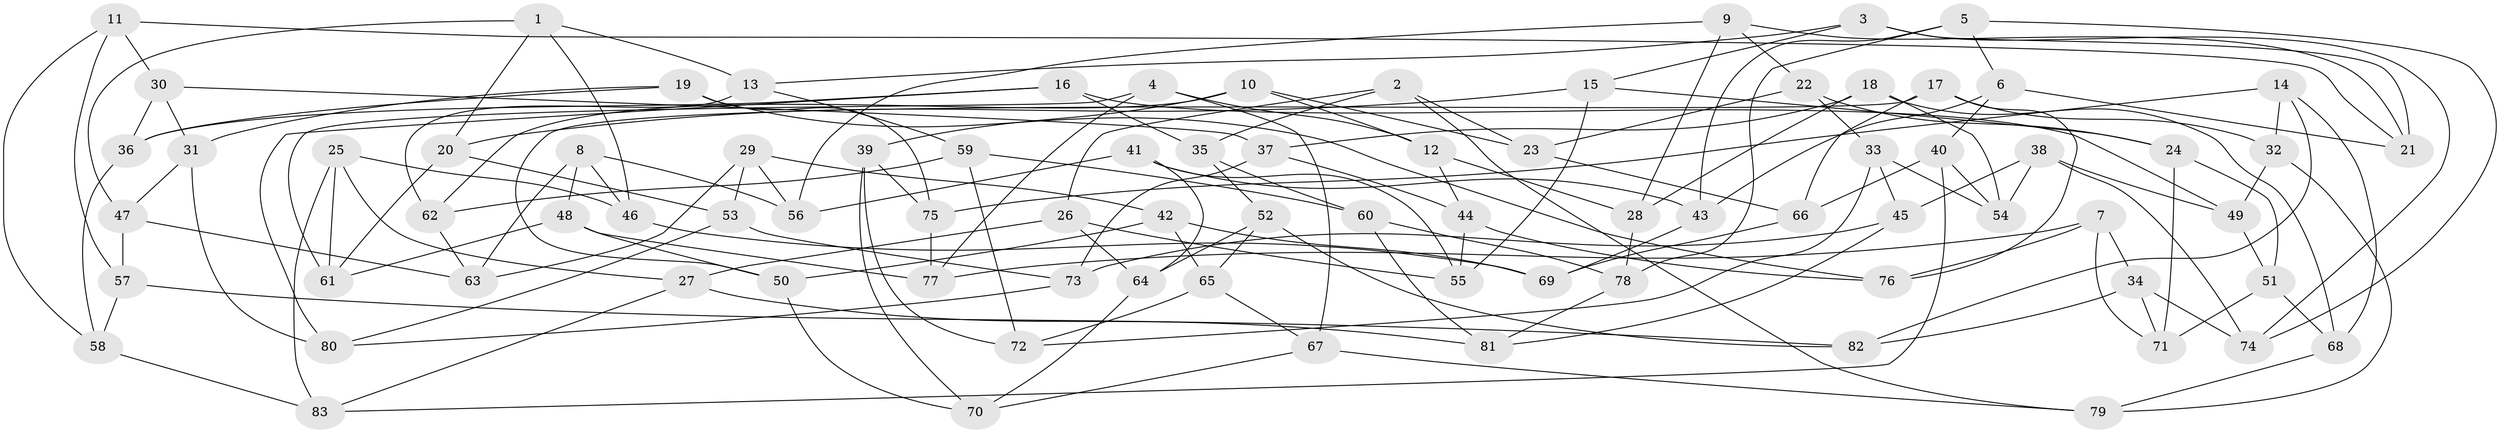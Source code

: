 // Generated by graph-tools (version 1.1) at 2025/11/02/27/25 16:11:50]
// undirected, 83 vertices, 166 edges
graph export_dot {
graph [start="1"]
  node [color=gray90,style=filled];
  1;
  2;
  3;
  4;
  5;
  6;
  7;
  8;
  9;
  10;
  11;
  12;
  13;
  14;
  15;
  16;
  17;
  18;
  19;
  20;
  21;
  22;
  23;
  24;
  25;
  26;
  27;
  28;
  29;
  30;
  31;
  32;
  33;
  34;
  35;
  36;
  37;
  38;
  39;
  40;
  41;
  42;
  43;
  44;
  45;
  46;
  47;
  48;
  49;
  50;
  51;
  52;
  53;
  54;
  55;
  56;
  57;
  58;
  59;
  60;
  61;
  62;
  63;
  64;
  65;
  66;
  67;
  68;
  69;
  70;
  71;
  72;
  73;
  74;
  75;
  76;
  77;
  78;
  79;
  80;
  81;
  82;
  83;
  1 -- 47;
  1 -- 46;
  1 -- 20;
  1 -- 13;
  2 -- 79;
  2 -- 23;
  2 -- 26;
  2 -- 35;
  3 -- 13;
  3 -- 21;
  3 -- 74;
  3 -- 15;
  4 -- 12;
  4 -- 61;
  4 -- 77;
  4 -- 67;
  5 -- 74;
  5 -- 43;
  5 -- 6;
  5 -- 78;
  6 -- 43;
  6 -- 21;
  6 -- 40;
  7 -- 76;
  7 -- 71;
  7 -- 34;
  7 -- 77;
  8 -- 56;
  8 -- 63;
  8 -- 48;
  8 -- 46;
  9 -- 28;
  9 -- 21;
  9 -- 22;
  9 -- 56;
  10 -- 62;
  10 -- 23;
  10 -- 12;
  10 -- 39;
  11 -- 57;
  11 -- 30;
  11 -- 21;
  11 -- 58;
  12 -- 28;
  12 -- 44;
  13 -- 59;
  13 -- 62;
  14 -- 68;
  14 -- 82;
  14 -- 75;
  14 -- 32;
  15 -- 20;
  15 -- 55;
  15 -- 24;
  16 -- 35;
  16 -- 49;
  16 -- 36;
  16 -- 80;
  17 -- 32;
  17 -- 66;
  17 -- 76;
  17 -- 50;
  18 -- 28;
  18 -- 68;
  18 -- 54;
  18 -- 37;
  19 -- 76;
  19 -- 75;
  19 -- 36;
  19 -- 31;
  20 -- 61;
  20 -- 53;
  22 -- 24;
  22 -- 23;
  22 -- 33;
  23 -- 66;
  24 -- 51;
  24 -- 71;
  25 -- 83;
  25 -- 27;
  25 -- 61;
  25 -- 46;
  26 -- 27;
  26 -- 55;
  26 -- 64;
  27 -- 81;
  27 -- 83;
  28 -- 78;
  29 -- 53;
  29 -- 63;
  29 -- 42;
  29 -- 56;
  30 -- 31;
  30 -- 36;
  30 -- 37;
  31 -- 80;
  31 -- 47;
  32 -- 79;
  32 -- 49;
  33 -- 72;
  33 -- 45;
  33 -- 54;
  34 -- 82;
  34 -- 74;
  34 -- 71;
  35 -- 52;
  35 -- 60;
  36 -- 58;
  37 -- 73;
  37 -- 44;
  38 -- 45;
  38 -- 49;
  38 -- 54;
  38 -- 74;
  39 -- 72;
  39 -- 70;
  39 -- 75;
  40 -- 66;
  40 -- 83;
  40 -- 54;
  41 -- 56;
  41 -- 43;
  41 -- 64;
  41 -- 55;
  42 -- 65;
  42 -- 50;
  42 -- 69;
  43 -- 69;
  44 -- 55;
  44 -- 76;
  45 -- 81;
  45 -- 73;
  46 -- 69;
  47 -- 63;
  47 -- 57;
  48 -- 61;
  48 -- 50;
  48 -- 77;
  49 -- 51;
  50 -- 70;
  51 -- 71;
  51 -- 68;
  52 -- 64;
  52 -- 65;
  52 -- 82;
  53 -- 80;
  53 -- 73;
  57 -- 82;
  57 -- 58;
  58 -- 83;
  59 -- 72;
  59 -- 60;
  59 -- 62;
  60 -- 78;
  60 -- 81;
  62 -- 63;
  64 -- 70;
  65 -- 72;
  65 -- 67;
  66 -- 69;
  67 -- 70;
  67 -- 79;
  68 -- 79;
  73 -- 80;
  75 -- 77;
  78 -- 81;
}
